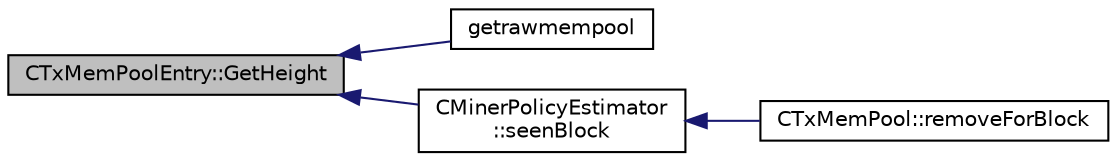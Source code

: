 digraph "CTxMemPoolEntry::GetHeight"
{
  edge [fontname="Helvetica",fontsize="10",labelfontname="Helvetica",labelfontsize="10"];
  node [fontname="Helvetica",fontsize="10",shape=record];
  rankdir="LR";
  Node13 [label="CTxMemPoolEntry::GetHeight",height=0.2,width=0.4,color="black", fillcolor="grey75", style="filled", fontcolor="black"];
  Node13 -> Node14 [dir="back",color="midnightblue",fontsize="10",style="solid",fontname="Helvetica"];
  Node14 [label="getrawmempool",height=0.2,width=0.4,color="black", fillcolor="white", style="filled",URL="$rpcblockchain_8cpp.html#a6ba5d2c76833bd2f10be0e95ded53037"];
  Node13 -> Node15 [dir="back",color="midnightblue",fontsize="10",style="solid",fontname="Helvetica"];
  Node15 [label="CMinerPolicyEstimator\l::seenBlock",height=0.2,width=0.4,color="black", fillcolor="white", style="filled",URL="$class_c_miner_policy_estimator.html#a2b30e1eaa7eec2744c576fba5bd1a168"];
  Node15 -> Node16 [dir="back",color="midnightblue",fontsize="10",style="solid",fontname="Helvetica"];
  Node16 [label="CTxMemPool::removeForBlock",height=0.2,width=0.4,color="black", fillcolor="white", style="filled",URL="$class_c_tx_mem_pool.html#ac97207311007676bd7ef056a625e0e0a",tooltip="Called when a block is connected. "];
}
